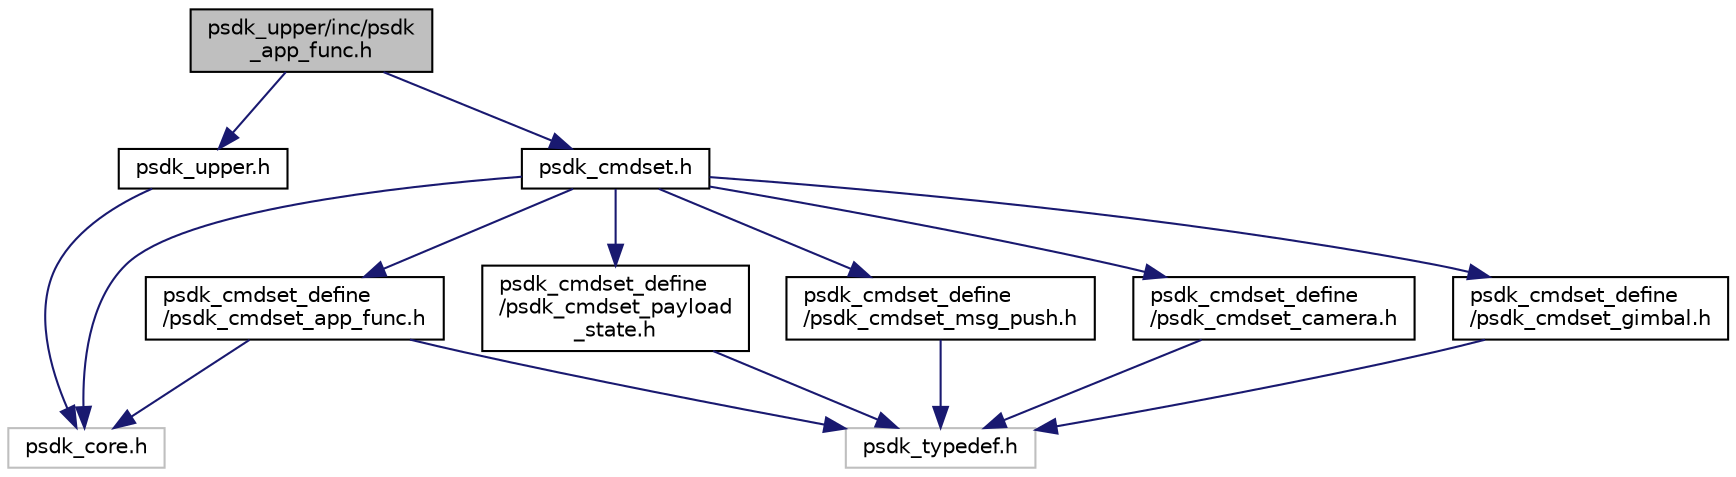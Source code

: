 digraph "psdk_upper/inc/psdk_app_func.h"
{
 // INTERACTIVE_SVG=YES
  edge [fontname="Helvetica",fontsize="10",labelfontname="Helvetica",labelfontsize="10"];
  node [fontname="Helvetica",fontsize="10",shape=record];
  Node1 [label="psdk_upper/inc/psdk\l_app_func.h",height=0.2,width=0.4,color="black", fillcolor="grey75", style="filled" fontcolor="black"];
  Node1 -> Node2 [color="midnightblue",fontsize="10",style="solid",fontname="Helvetica"];
  Node2 [label="psdk_upper.h",height=0.2,width=0.4,color="black", fillcolor="white", style="filled",URL="$psdk__upper_8h.html"];
  Node2 -> Node3 [color="midnightblue",fontsize="10",style="solid",fontname="Helvetica"];
  Node3 [label="psdk_core.h",height=0.2,width=0.4,color="grey75", fillcolor="white", style="filled"];
  Node1 -> Node4 [color="midnightblue",fontsize="10",style="solid",fontname="Helvetica"];
  Node4 [label="psdk_cmdset.h",height=0.2,width=0.4,color="black", fillcolor="white", style="filled",URL="$psdk__cmdset_8h.html",tooltip="This file define cmd-set. "];
  Node4 -> Node3 [color="midnightblue",fontsize="10",style="solid",fontname="Helvetica"];
  Node4 -> Node5 [color="midnightblue",fontsize="10",style="solid",fontname="Helvetica"];
  Node5 [label="psdk_cmdset_define\l/psdk_cmdset_payload\l_state.h",height=0.2,width=0.4,color="black", fillcolor="white", style="filled",URL="$psdk__cmdset__payload__state_8h_source.html"];
  Node5 -> Node6 [color="midnightblue",fontsize="10",style="solid",fontname="Helvetica"];
  Node6 [label="psdk_typedef.h",height=0.2,width=0.4,color="grey75", fillcolor="white", style="filled"];
  Node4 -> Node7 [color="midnightblue",fontsize="10",style="solid",fontname="Helvetica"];
  Node7 [label="psdk_cmdset_define\l/psdk_cmdset_app_func.h",height=0.2,width=0.4,color="black", fillcolor="white", style="filled",URL="$psdk__cmdset__app__func_8h.html",tooltip="This file define payload sdk app func cmd set. "];
  Node7 -> Node6 [color="midnightblue",fontsize="10",style="solid",fontname="Helvetica"];
  Node7 -> Node3 [color="midnightblue",fontsize="10",style="solid",fontname="Helvetica"];
  Node4 -> Node8 [color="midnightblue",fontsize="10",style="solid",fontname="Helvetica"];
  Node8 [label="psdk_cmdset_define\l/psdk_cmdset_msg_push.h",height=0.2,width=0.4,color="black", fillcolor="white", style="filled",URL="$psdk__cmdset__msg__push_8h_source.html"];
  Node8 -> Node6 [color="midnightblue",fontsize="10",style="solid",fontname="Helvetica"];
  Node4 -> Node9 [color="midnightblue",fontsize="10",style="solid",fontname="Helvetica"];
  Node9 [label="psdk_cmdset_define\l/psdk_cmdset_camera.h",height=0.2,width=0.4,color="black", fillcolor="white", style="filled",URL="$psdk__cmdset__camera_8h.html",tooltip="This file define payload sdk camera cmd set. "];
  Node9 -> Node6 [color="midnightblue",fontsize="10",style="solid",fontname="Helvetica"];
  Node4 -> Node10 [color="midnightblue",fontsize="10",style="solid",fontname="Helvetica"];
  Node10 [label="psdk_cmdset_define\l/psdk_cmdset_gimbal.h",height=0.2,width=0.4,color="black", fillcolor="white", style="filled",URL="$psdk__cmdset__gimbal_8h_source.html"];
  Node10 -> Node6 [color="midnightblue",fontsize="10",style="solid",fontname="Helvetica"];
}
